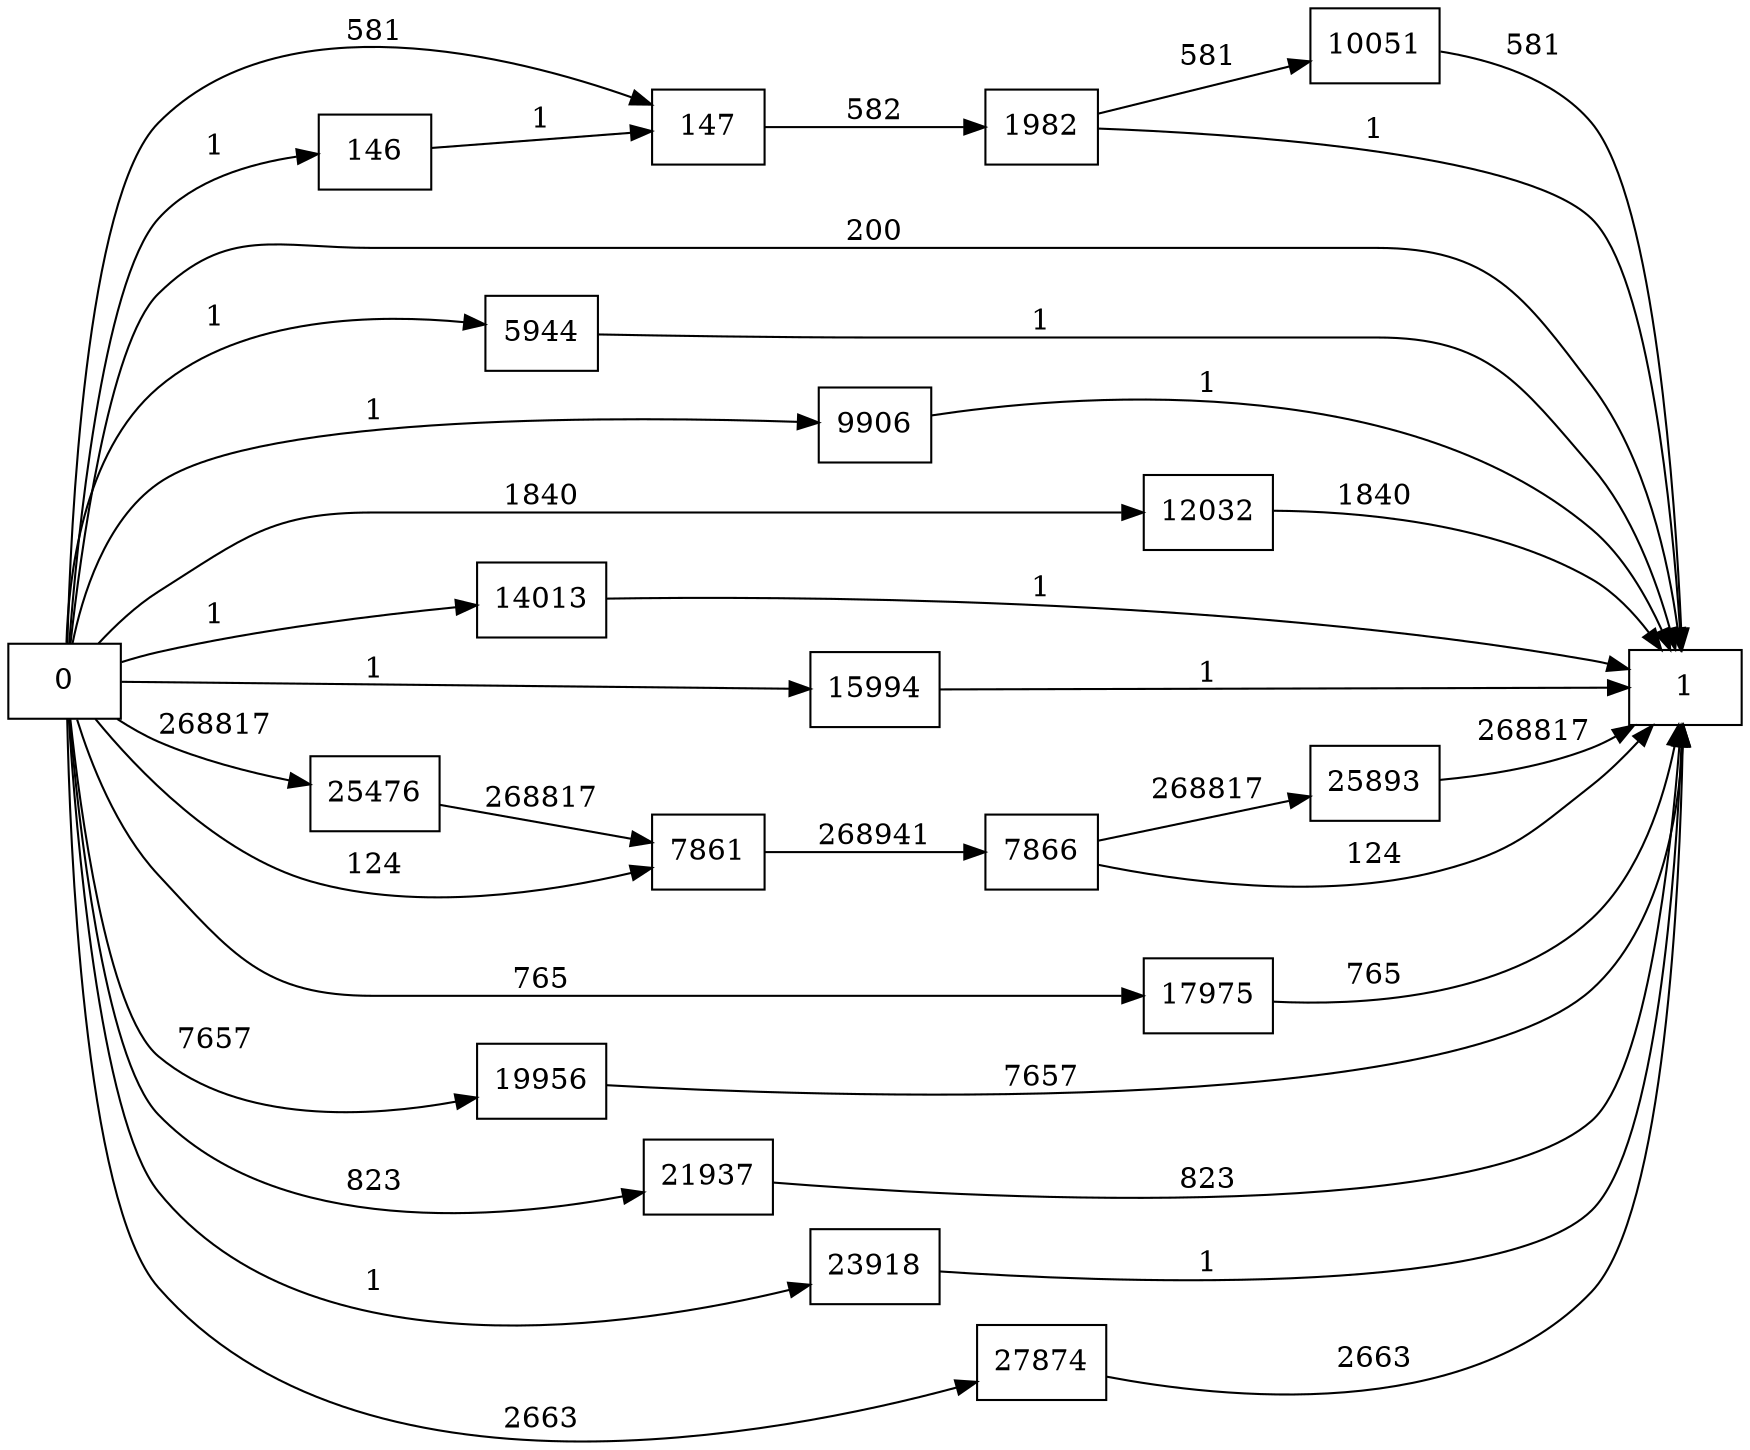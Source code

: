 digraph {
	graph [rankdir=LR]
	node [shape=rectangle]
	146 -> 147 [label=1]
	147 -> 1982 [label=582]
	1982 -> 1 [label=1]
	1982 -> 10051 [label=581]
	5944 -> 1 [label=1]
	7861 -> 7866 [label=268941]
	7866 -> 1 [label=124]
	7866 -> 25893 [label=268817]
	9906 -> 1 [label=1]
	10051 -> 1 [label=581]
	12032 -> 1 [label=1840]
	14013 -> 1 [label=1]
	15994 -> 1 [label=1]
	17975 -> 1 [label=765]
	19956 -> 1 [label=7657]
	21937 -> 1 [label=823]
	23918 -> 1 [label=1]
	25476 -> 7861 [label=268817]
	25893 -> 1 [label=268817]
	27874 -> 1 [label=2663]
	0 -> 147 [label=581]
	0 -> 146 [label=1]
	0 -> 1 [label=200]
	0 -> 5944 [label=1]
	0 -> 7861 [label=124]
	0 -> 9906 [label=1]
	0 -> 12032 [label=1840]
	0 -> 14013 [label=1]
	0 -> 15994 [label=1]
	0 -> 17975 [label=765]
	0 -> 19956 [label=7657]
	0 -> 21937 [label=823]
	0 -> 23918 [label=1]
	0 -> 25476 [label=268817]
	0 -> 27874 [label=2663]
}
